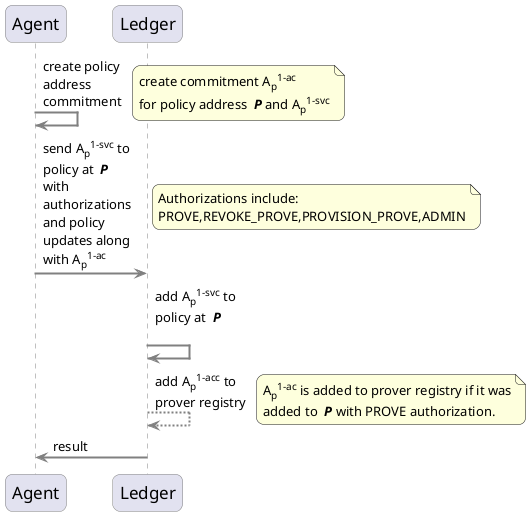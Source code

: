 @startuml
skinparam sequenceArrowThickness 2
skinparam roundcorner 15
skinparam maxmessagesize 100
skinparam sequence {
	ArrowColor grey
	LifeLineBorderColor grey
	ParticipantBorderColor grey
	boxbordercolor white
	ParticipantFontSize 17
	actorfontsize 17
	boxfontsize 17
	boxfontcolor grey
	ActorBorderColor grey
	Actorbackgroundcolor white
}

participant "Agent" as ag
participant "Ledger" as le

ag -> ag: create policy address commitment
note right
    create commitment A<sub>p</sub><sup>1-ac</sup>
    for policy address  **//P//** and A<sub>p</sub><sup>1-svc</sup>
end note

ag -> le: send A<sub>p</sub><sup>1-svc</sup> to policy at  **//P//**\n\
with authorizations and policy updates along with A<sub>p</sub><sup>1-ac</sup>
note right
	Authorizations include:
	PROVE,REVOKE_PROVE,PROVISION_PROVE,ADMIN
end note
le -> le: add A<sub>p</sub><sup>1-svc</sup> to policy at  **//P//**\n\

le --> le: add A<sub>p</sub><sup>1-acc</sup> to prover registry
note right
    A<sub>p</sub><sup>1-ac</sup> is added to prover registry if it was
    added to  **//P//** with PROVE authorization.
end note
le -> ag: result

@enduml
